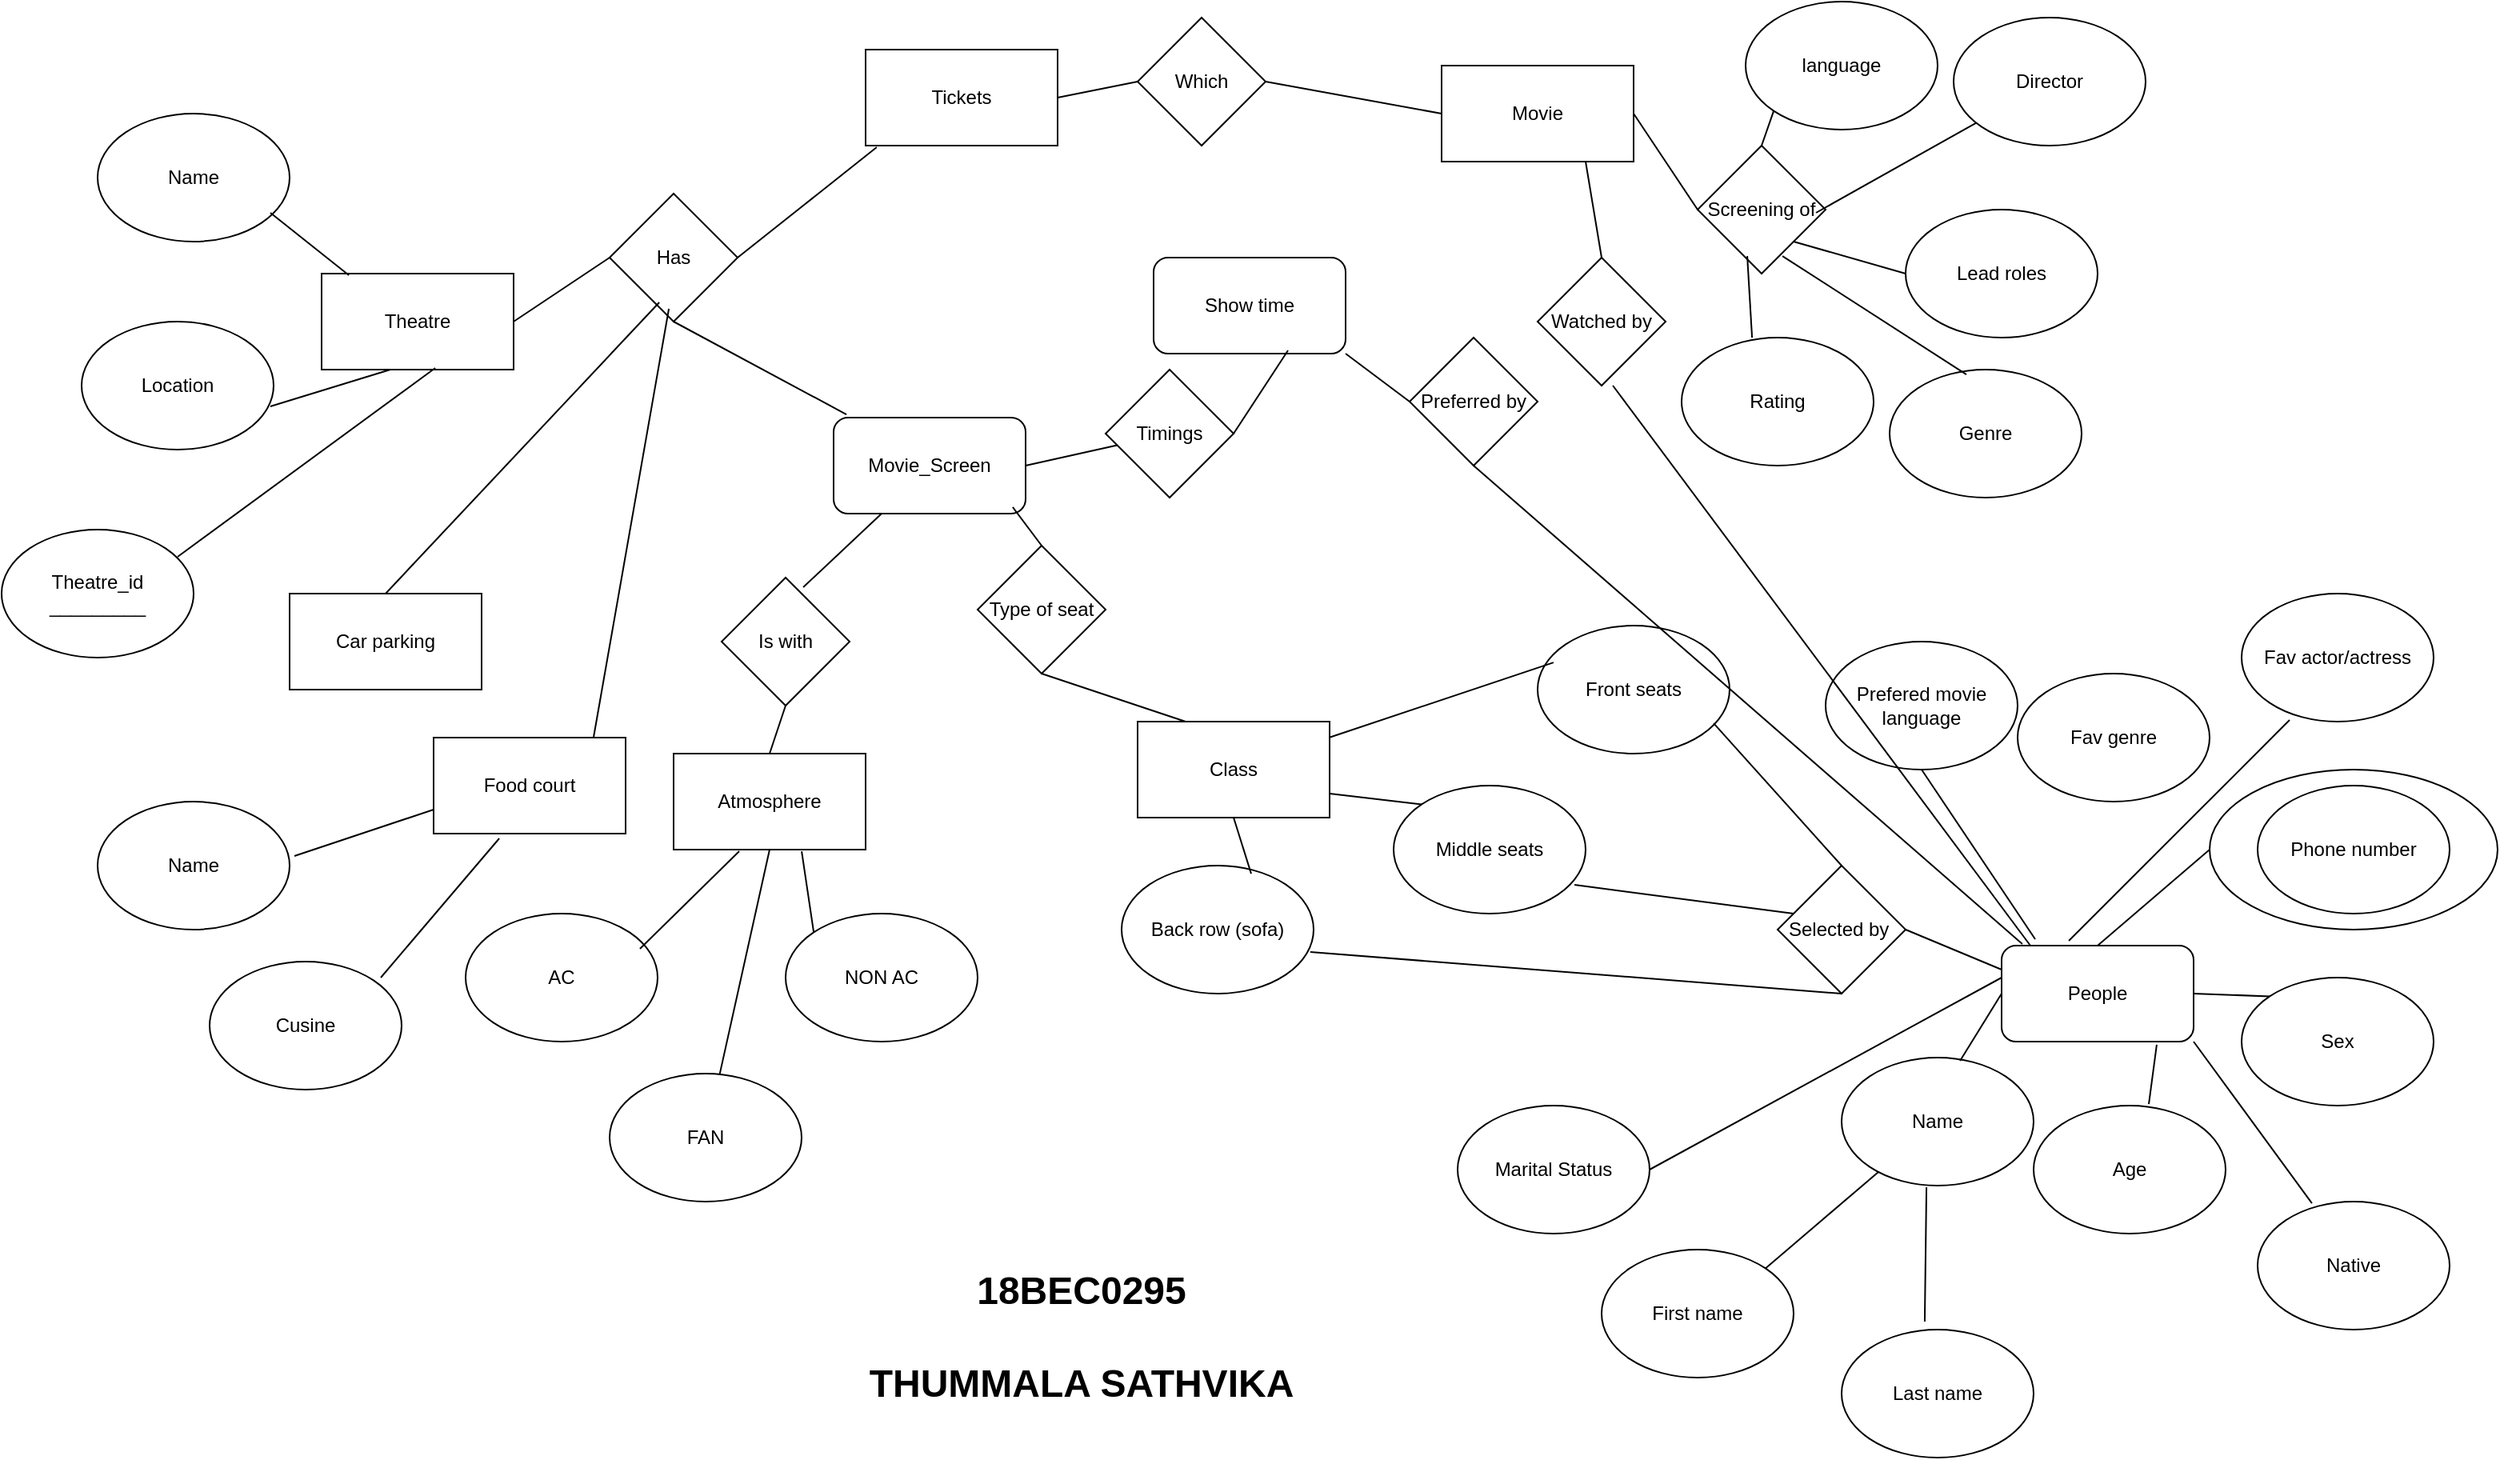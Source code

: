 <mxfile version="14.4.3" type="github">
  <diagram id="aqvIpeSfmf4C2DmQuBRr" name="Page-1">
    <mxGraphModel dx="1736" dy="900" grid="1" gridSize="10" guides="1" tooltips="1" connect="1" arrows="1" fold="1" page="1" pageScale="1" pageWidth="827" pageHeight="1169" math="0" shadow="0">
      <root>
        <mxCell id="0" />
        <mxCell id="1" parent="0" />
        <mxCell id="F4dXuQAAL5yqhPB8CNjt-1" value="Theatre" style="rounded=0;whiteSpace=wrap;html=1;" vertex="1" parent="1">
          <mxGeometry x="350" y="200" width="120" height="60" as="geometry" />
        </mxCell>
        <mxCell id="F4dXuQAAL5yqhPB8CNjt-2" value="Name" style="ellipse;whiteSpace=wrap;html=1;" vertex="1" parent="1">
          <mxGeometry x="210" y="100" width="120" height="80" as="geometry" />
        </mxCell>
        <mxCell id="F4dXuQAAL5yqhPB8CNjt-3" value="Location" style="ellipse;whiteSpace=wrap;html=1;" vertex="1" parent="1">
          <mxGeometry x="200" y="230" width="120" height="80" as="geometry" />
        </mxCell>
        <mxCell id="F4dXuQAAL5yqhPB8CNjt-4" value="Theatre_id&lt;br&gt;_________" style="ellipse;whiteSpace=wrap;html=1;" vertex="1" parent="1">
          <mxGeometry x="150" y="360" width="120" height="80" as="geometry" />
        </mxCell>
        <mxCell id="F4dXuQAAL5yqhPB8CNjt-5" value="" style="endArrow=none;html=1;entryX=0.9;entryY=0.775;entryDx=0;entryDy=0;entryPerimeter=0;exitX=0.142;exitY=0.017;exitDx=0;exitDy=0;exitPerimeter=0;" edge="1" parent="1" source="F4dXuQAAL5yqhPB8CNjt-1" target="F4dXuQAAL5yqhPB8CNjt-2">
          <mxGeometry width="50" height="50" relative="1" as="geometry">
            <mxPoint x="390" y="250" as="sourcePoint" />
            <mxPoint x="440" y="200" as="targetPoint" />
          </mxGeometry>
        </mxCell>
        <mxCell id="F4dXuQAAL5yqhPB8CNjt-6" value="" style="endArrow=none;html=1;entryX=0.983;entryY=0.663;entryDx=0;entryDy=0;entryPerimeter=0;exitX=0.358;exitY=1;exitDx=0;exitDy=0;exitPerimeter=0;" edge="1" parent="1" source="F4dXuQAAL5yqhPB8CNjt-1" target="F4dXuQAAL5yqhPB8CNjt-3">
          <mxGeometry width="50" height="50" relative="1" as="geometry">
            <mxPoint x="390" y="250" as="sourcePoint" />
            <mxPoint x="440" y="200" as="targetPoint" />
          </mxGeometry>
        </mxCell>
        <mxCell id="F4dXuQAAL5yqhPB8CNjt-7" value="" style="endArrow=none;html=1;exitX=0.592;exitY=0.983;exitDx=0;exitDy=0;exitPerimeter=0;" edge="1" parent="1" source="F4dXuQAAL5yqhPB8CNjt-1">
          <mxGeometry width="50" height="50" relative="1" as="geometry">
            <mxPoint x="390" y="250" as="sourcePoint" />
            <mxPoint x="260" y="377" as="targetPoint" />
          </mxGeometry>
        </mxCell>
        <mxCell id="F4dXuQAAL5yqhPB8CNjt-8" value="Has" style="rhombus;whiteSpace=wrap;html=1;" vertex="1" parent="1">
          <mxGeometry x="530" y="150" width="80" height="80" as="geometry" />
        </mxCell>
        <mxCell id="F4dXuQAAL5yqhPB8CNjt-9" value="Tickets" style="rounded=0;whiteSpace=wrap;html=1;" vertex="1" parent="1">
          <mxGeometry x="690" y="60" width="120" height="60" as="geometry" />
        </mxCell>
        <mxCell id="F4dXuQAAL5yqhPB8CNjt-10" value="Movie_Screen" style="rounded=1;whiteSpace=wrap;html=1;" vertex="1" parent="1">
          <mxGeometry x="670" y="290" width="120" height="60" as="geometry" />
        </mxCell>
        <mxCell id="F4dXuQAAL5yqhPB8CNjt-11" value="" style="endArrow=none;html=1;entryX=0;entryY=0.5;entryDx=0;entryDy=0;exitX=1;exitY=0.5;exitDx=0;exitDy=0;" edge="1" parent="1" source="F4dXuQAAL5yqhPB8CNjt-1" target="F4dXuQAAL5yqhPB8CNjt-8">
          <mxGeometry width="50" height="50" relative="1" as="geometry">
            <mxPoint x="390" y="250" as="sourcePoint" />
            <mxPoint x="440" y="200" as="targetPoint" />
          </mxGeometry>
        </mxCell>
        <mxCell id="F4dXuQAAL5yqhPB8CNjt-12" value="" style="endArrow=none;html=1;entryX=0.058;entryY=1.017;entryDx=0;entryDy=0;entryPerimeter=0;exitX=1;exitY=0.5;exitDx=0;exitDy=0;" edge="1" parent="1" source="F4dXuQAAL5yqhPB8CNjt-8" target="F4dXuQAAL5yqhPB8CNjt-9">
          <mxGeometry width="50" height="50" relative="1" as="geometry">
            <mxPoint x="620" y="180" as="sourcePoint" />
            <mxPoint x="440" y="200" as="targetPoint" />
          </mxGeometry>
        </mxCell>
        <mxCell id="F4dXuQAAL5yqhPB8CNjt-13" value="" style="endArrow=none;html=1;entryX=0.5;entryY=1;entryDx=0;entryDy=0;exitX=0.067;exitY=-0.033;exitDx=0;exitDy=0;exitPerimeter=0;" edge="1" parent="1" source="F4dXuQAAL5yqhPB8CNjt-10" target="F4dXuQAAL5yqhPB8CNjt-8">
          <mxGeometry width="50" height="50" relative="1" as="geometry">
            <mxPoint x="390" y="250" as="sourcePoint" />
            <mxPoint x="440" y="200" as="targetPoint" />
          </mxGeometry>
        </mxCell>
        <mxCell id="F4dXuQAAL5yqhPB8CNjt-14" value="Type of seat" style="rhombus;whiteSpace=wrap;html=1;" vertex="1" parent="1">
          <mxGeometry x="760" y="370" width="80" height="80" as="geometry" />
        </mxCell>
        <mxCell id="F4dXuQAAL5yqhPB8CNjt-16" value="Class" style="rounded=0;whiteSpace=wrap;html=1;" vertex="1" parent="1">
          <mxGeometry x="860" y="480" width="120" height="60" as="geometry" />
        </mxCell>
        <mxCell id="F4dXuQAAL5yqhPB8CNjt-17" value="Is with" style="rhombus;whiteSpace=wrap;html=1;" vertex="1" parent="1">
          <mxGeometry x="600" y="390" width="80" height="80" as="geometry" />
        </mxCell>
        <mxCell id="F4dXuQAAL5yqhPB8CNjt-18" value="" style="endArrow=none;html=1;entryX=0.25;entryY=1;entryDx=0;entryDy=0;exitX=0.638;exitY=0.075;exitDx=0;exitDy=0;exitPerimeter=0;" edge="1" parent="1" source="F4dXuQAAL5yqhPB8CNjt-17" target="F4dXuQAAL5yqhPB8CNjt-10">
          <mxGeometry width="50" height="50" relative="1" as="geometry">
            <mxPoint x="650" y="390" as="sourcePoint" />
            <mxPoint x="620" y="380" as="targetPoint" />
          </mxGeometry>
        </mxCell>
        <mxCell id="F4dXuQAAL5yqhPB8CNjt-19" value="Atmosphere" style="rounded=0;whiteSpace=wrap;html=1;" vertex="1" parent="1">
          <mxGeometry x="570" y="500" width="120" height="60" as="geometry" />
        </mxCell>
        <mxCell id="F4dXuQAAL5yqhPB8CNjt-20" value="" style="endArrow=none;html=1;entryX=0.5;entryY=1;entryDx=0;entryDy=0;exitX=0.5;exitY=0;exitDx=0;exitDy=0;" edge="1" parent="1" source="F4dXuQAAL5yqhPB8CNjt-19" target="F4dXuQAAL5yqhPB8CNjt-17">
          <mxGeometry width="50" height="50" relative="1" as="geometry">
            <mxPoint x="570" y="430" as="sourcePoint" />
            <mxPoint x="620" y="380" as="targetPoint" />
          </mxGeometry>
        </mxCell>
        <mxCell id="F4dXuQAAL5yqhPB8CNjt-21" value="AC" style="ellipse;whiteSpace=wrap;html=1;" vertex="1" parent="1">
          <mxGeometry x="440" y="600" width="120" height="80" as="geometry" />
        </mxCell>
        <mxCell id="F4dXuQAAL5yqhPB8CNjt-22" value="NON AC" style="ellipse;whiteSpace=wrap;html=1;" vertex="1" parent="1">
          <mxGeometry x="640" y="600" width="120" height="80" as="geometry" />
        </mxCell>
        <mxCell id="F4dXuQAAL5yqhPB8CNjt-24" value="FAN" style="ellipse;whiteSpace=wrap;html=1;" vertex="1" parent="1">
          <mxGeometry x="530" y="700" width="120" height="80" as="geometry" />
        </mxCell>
        <mxCell id="F4dXuQAAL5yqhPB8CNjt-25" value="" style="endArrow=none;html=1;entryX=0.342;entryY=1.017;entryDx=0;entryDy=0;entryPerimeter=0;exitX=0.908;exitY=0.275;exitDx=0;exitDy=0;exitPerimeter=0;" edge="1" parent="1" source="F4dXuQAAL5yqhPB8CNjt-21" target="F4dXuQAAL5yqhPB8CNjt-19">
          <mxGeometry width="50" height="50" relative="1" as="geometry">
            <mxPoint x="560" y="620" as="sourcePoint" />
            <mxPoint x="620" y="570" as="targetPoint" />
          </mxGeometry>
        </mxCell>
        <mxCell id="F4dXuQAAL5yqhPB8CNjt-26" value="" style="endArrow=none;html=1;entryX=0.667;entryY=1.017;entryDx=0;entryDy=0;entryPerimeter=0;exitX=0;exitY=0;exitDx=0;exitDy=0;" edge="1" parent="1" source="F4dXuQAAL5yqhPB8CNjt-22" target="F4dXuQAAL5yqhPB8CNjt-19">
          <mxGeometry width="50" height="50" relative="1" as="geometry">
            <mxPoint x="570" y="620" as="sourcePoint" />
            <mxPoint x="620" y="570" as="targetPoint" />
          </mxGeometry>
        </mxCell>
        <mxCell id="F4dXuQAAL5yqhPB8CNjt-27" value="" style="endArrow=none;html=1;entryX=0.5;entryY=1;entryDx=0;entryDy=0;" edge="1" parent="1" source="F4dXuQAAL5yqhPB8CNjt-24" target="F4dXuQAAL5yqhPB8CNjt-19">
          <mxGeometry width="50" height="50" relative="1" as="geometry">
            <mxPoint x="570" y="620" as="sourcePoint" />
            <mxPoint x="620" y="570" as="targetPoint" />
          </mxGeometry>
        </mxCell>
        <mxCell id="F4dXuQAAL5yqhPB8CNjt-28" value="" style="endArrow=none;html=1;entryX=0.5;entryY=1;entryDx=0;entryDy=0;exitX=0.25;exitY=0;exitDx=0;exitDy=0;" edge="1" parent="1" source="F4dXuQAAL5yqhPB8CNjt-16" target="F4dXuQAAL5yqhPB8CNjt-14">
          <mxGeometry width="50" height="50" relative="1" as="geometry">
            <mxPoint x="570" y="460" as="sourcePoint" />
            <mxPoint x="620" y="410" as="targetPoint" />
          </mxGeometry>
        </mxCell>
        <mxCell id="F4dXuQAAL5yqhPB8CNjt-29" value="" style="endArrow=none;html=1;entryX=0.933;entryY=0.933;entryDx=0;entryDy=0;entryPerimeter=0;exitX=0.5;exitY=0;exitDx=0;exitDy=0;" edge="1" parent="1" source="F4dXuQAAL5yqhPB8CNjt-14" target="F4dXuQAAL5yqhPB8CNjt-10">
          <mxGeometry width="50" height="50" relative="1" as="geometry">
            <mxPoint x="570" y="460" as="sourcePoint" />
            <mxPoint x="620" y="410" as="targetPoint" />
          </mxGeometry>
        </mxCell>
        <mxCell id="F4dXuQAAL5yqhPB8CNjt-30" value="Back row (sofa)" style="ellipse;whiteSpace=wrap;html=1;" vertex="1" parent="1">
          <mxGeometry x="850" y="570" width="120" height="80" as="geometry" />
        </mxCell>
        <mxCell id="F4dXuQAAL5yqhPB8CNjt-31" value="Middle seats" style="ellipse;whiteSpace=wrap;html=1;" vertex="1" parent="1">
          <mxGeometry x="1020" y="520" width="120" height="80" as="geometry" />
        </mxCell>
        <mxCell id="F4dXuQAAL5yqhPB8CNjt-32" value="Front seats" style="ellipse;whiteSpace=wrap;html=1;" vertex="1" parent="1">
          <mxGeometry x="1110" y="420" width="120" height="80" as="geometry" />
        </mxCell>
        <mxCell id="F4dXuQAAL5yqhPB8CNjt-33" value="" style="endArrow=none;html=1;entryX=0.083;entryY=0.288;entryDx=0;entryDy=0;entryPerimeter=0;" edge="1" parent="1" source="F4dXuQAAL5yqhPB8CNjt-16" target="F4dXuQAAL5yqhPB8CNjt-32">
          <mxGeometry width="50" height="50" relative="1" as="geometry">
            <mxPoint x="1020" y="460" as="sourcePoint" />
            <mxPoint x="1070" y="410" as="targetPoint" />
          </mxGeometry>
        </mxCell>
        <mxCell id="F4dXuQAAL5yqhPB8CNjt-34" value="" style="endArrow=none;html=1;entryX=0;entryY=0;entryDx=0;entryDy=0;exitX=1;exitY=0.75;exitDx=0;exitDy=0;" edge="1" parent="1" source="F4dXuQAAL5yqhPB8CNjt-16" target="F4dXuQAAL5yqhPB8CNjt-31">
          <mxGeometry width="50" height="50" relative="1" as="geometry">
            <mxPoint x="1020" y="460" as="sourcePoint" />
            <mxPoint x="1070" y="410" as="targetPoint" />
          </mxGeometry>
        </mxCell>
        <mxCell id="F4dXuQAAL5yqhPB8CNjt-35" value="" style="endArrow=none;html=1;exitX=0.5;exitY=1;exitDx=0;exitDy=0;entryX=0.675;entryY=0.063;entryDx=0;entryDy=0;entryPerimeter=0;" edge="1" parent="1" source="F4dXuQAAL5yqhPB8CNjt-16" target="F4dXuQAAL5yqhPB8CNjt-30">
          <mxGeometry width="50" height="50" relative="1" as="geometry">
            <mxPoint x="1020" y="460" as="sourcePoint" />
            <mxPoint x="1070" y="410" as="targetPoint" />
          </mxGeometry>
        </mxCell>
        <mxCell id="F4dXuQAAL5yqhPB8CNjt-36" value="Selected by&amp;nbsp;" style="rhombus;whiteSpace=wrap;html=1;" vertex="1" parent="1">
          <mxGeometry x="1260" y="570" width="80" height="80" as="geometry" />
        </mxCell>
        <mxCell id="F4dXuQAAL5yqhPB8CNjt-37" value="" style="endArrow=none;html=1;entryX=0.5;entryY=1;entryDx=0;entryDy=0;exitX=0.983;exitY=0.675;exitDx=0;exitDy=0;exitPerimeter=0;" edge="1" parent="1" source="F4dXuQAAL5yqhPB8CNjt-30" target="F4dXuQAAL5yqhPB8CNjt-36">
          <mxGeometry width="50" height="50" relative="1" as="geometry">
            <mxPoint x="1020" y="600" as="sourcePoint" />
            <mxPoint x="1070" y="550" as="targetPoint" />
          </mxGeometry>
        </mxCell>
        <mxCell id="F4dXuQAAL5yqhPB8CNjt-38" value="" style="endArrow=none;html=1;exitX=0.942;exitY=0.775;exitDx=0;exitDy=0;exitPerimeter=0;" edge="1" parent="1" source="F4dXuQAAL5yqhPB8CNjt-31">
          <mxGeometry width="50" height="50" relative="1" as="geometry">
            <mxPoint x="1020" y="600" as="sourcePoint" />
            <mxPoint x="1270" y="600" as="targetPoint" />
          </mxGeometry>
        </mxCell>
        <mxCell id="F4dXuQAAL5yqhPB8CNjt-39" value="" style="endArrow=none;html=1;entryX=0.5;entryY=0;entryDx=0;entryDy=0;exitX=0.917;exitY=0.763;exitDx=0;exitDy=0;exitPerimeter=0;" edge="1" parent="1" source="F4dXuQAAL5yqhPB8CNjt-32" target="F4dXuQAAL5yqhPB8CNjt-36">
          <mxGeometry width="50" height="50" relative="1" as="geometry">
            <mxPoint x="1020" y="600" as="sourcePoint" />
            <mxPoint x="1070" y="550" as="targetPoint" />
          </mxGeometry>
        </mxCell>
        <mxCell id="F4dXuQAAL5yqhPB8CNjt-40" value="People" style="rounded=1;whiteSpace=wrap;html=1;" vertex="1" parent="1">
          <mxGeometry x="1400" y="620" width="120" height="60" as="geometry" />
        </mxCell>
        <mxCell id="F4dXuQAAL5yqhPB8CNjt-41" value="" style="endArrow=none;html=1;entryX=0;entryY=0.25;entryDx=0;entryDy=0;exitX=1;exitY=0.5;exitDx=0;exitDy=0;" edge="1" parent="1" source="F4dXuQAAL5yqhPB8CNjt-36" target="F4dXuQAAL5yqhPB8CNjt-40">
          <mxGeometry width="50" height="50" relative="1" as="geometry">
            <mxPoint x="1020" y="600" as="sourcePoint" />
            <mxPoint x="1070" y="550" as="targetPoint" />
          </mxGeometry>
        </mxCell>
        <mxCell id="F4dXuQAAL5yqhPB8CNjt-42" value="Age" style="ellipse;whiteSpace=wrap;html=1;" vertex="1" parent="1">
          <mxGeometry x="1420" y="720" width="120" height="80" as="geometry" />
        </mxCell>
        <mxCell id="F4dXuQAAL5yqhPB8CNjt-43" value="Sex" style="ellipse;whiteSpace=wrap;html=1;" vertex="1" parent="1">
          <mxGeometry x="1550" y="640" width="120" height="80" as="geometry" />
        </mxCell>
        <mxCell id="F4dXuQAAL5yqhPB8CNjt-46" value="Name" style="ellipse;whiteSpace=wrap;html=1;" vertex="1" parent="1">
          <mxGeometry x="1300" y="690" width="120" height="80" as="geometry" />
        </mxCell>
        <mxCell id="F4dXuQAAL5yqhPB8CNjt-47" value="" style="ellipse;whiteSpace=wrap;html=1;" vertex="1" parent="1">
          <mxGeometry x="1530" y="510" width="180" height="100" as="geometry" />
        </mxCell>
        <mxCell id="F4dXuQAAL5yqhPB8CNjt-49" value="Phone number" style="ellipse;whiteSpace=wrap;html=1;" vertex="1" parent="1">
          <mxGeometry x="1560" y="520" width="120" height="80" as="geometry" />
        </mxCell>
        <mxCell id="F4dXuQAAL5yqhPB8CNjt-50" value="" style="endArrow=none;html=1;entryX=0;entryY=0.5;entryDx=0;entryDy=0;exitX=0.5;exitY=0;exitDx=0;exitDy=0;" edge="1" parent="1" source="F4dXuQAAL5yqhPB8CNjt-40" target="F4dXuQAAL5yqhPB8CNjt-47">
          <mxGeometry width="50" height="50" relative="1" as="geometry">
            <mxPoint x="1260" y="580" as="sourcePoint" />
            <mxPoint x="1310" y="530" as="targetPoint" />
          </mxGeometry>
        </mxCell>
        <mxCell id="F4dXuQAAL5yqhPB8CNjt-51" value="" style="endArrow=none;html=1;entryX=0;entryY=0;entryDx=0;entryDy=0;exitX=1;exitY=0.5;exitDx=0;exitDy=0;" edge="1" parent="1" source="F4dXuQAAL5yqhPB8CNjt-40" target="F4dXuQAAL5yqhPB8CNjt-43">
          <mxGeometry width="50" height="50" relative="1" as="geometry">
            <mxPoint x="1260" y="580" as="sourcePoint" />
            <mxPoint x="1310" y="530" as="targetPoint" />
          </mxGeometry>
        </mxCell>
        <mxCell id="F4dXuQAAL5yqhPB8CNjt-52" value="" style="endArrow=none;html=1;entryX=0.808;entryY=1.033;entryDx=0;entryDy=0;entryPerimeter=0;exitX=0.6;exitY=-0.012;exitDx=0;exitDy=0;exitPerimeter=0;" edge="1" parent="1" source="F4dXuQAAL5yqhPB8CNjt-42" target="F4dXuQAAL5yqhPB8CNjt-40">
          <mxGeometry width="50" height="50" relative="1" as="geometry">
            <mxPoint x="1260" y="580" as="sourcePoint" />
            <mxPoint x="1310" y="530" as="targetPoint" />
          </mxGeometry>
        </mxCell>
        <mxCell id="F4dXuQAAL5yqhPB8CNjt-53" value="" style="endArrow=none;html=1;entryX=0;entryY=0.5;entryDx=0;entryDy=0;exitX=0.617;exitY=0.025;exitDx=0;exitDy=0;exitPerimeter=0;" edge="1" parent="1" source="F4dXuQAAL5yqhPB8CNjt-46" target="F4dXuQAAL5yqhPB8CNjt-40">
          <mxGeometry width="50" height="50" relative="1" as="geometry">
            <mxPoint x="1260" y="580" as="sourcePoint" />
            <mxPoint x="1310" y="530" as="targetPoint" />
          </mxGeometry>
        </mxCell>
        <mxCell id="F4dXuQAAL5yqhPB8CNjt-54" value="First name" style="ellipse;whiteSpace=wrap;html=1;" vertex="1" parent="1">
          <mxGeometry x="1150" y="810" width="120" height="80" as="geometry" />
        </mxCell>
        <mxCell id="F4dXuQAAL5yqhPB8CNjt-55" value="Last name" style="ellipse;whiteSpace=wrap;html=1;" vertex="1" parent="1">
          <mxGeometry x="1300" y="860" width="120" height="80" as="geometry" />
        </mxCell>
        <mxCell id="F4dXuQAAL5yqhPB8CNjt-56" value="" style="endArrow=none;html=1;exitX=1;exitY=0;exitDx=0;exitDy=0;" edge="1" parent="1" source="F4dXuQAAL5yqhPB8CNjt-54" target="F4dXuQAAL5yqhPB8CNjt-46">
          <mxGeometry width="50" height="50" relative="1" as="geometry">
            <mxPoint x="1260" y="860" as="sourcePoint" />
            <mxPoint x="1310" y="810" as="targetPoint" />
          </mxGeometry>
        </mxCell>
        <mxCell id="F4dXuQAAL5yqhPB8CNjt-57" value="" style="endArrow=none;html=1;entryX=0.442;entryY=1.013;entryDx=0;entryDy=0;entryPerimeter=0;exitX=0.433;exitY=-0.062;exitDx=0;exitDy=0;exitPerimeter=0;" edge="1" parent="1" source="F4dXuQAAL5yqhPB8CNjt-55" target="F4dXuQAAL5yqhPB8CNjt-46">
          <mxGeometry width="50" height="50" relative="1" as="geometry">
            <mxPoint x="1260" y="860" as="sourcePoint" />
            <mxPoint x="1310" y="810" as="targetPoint" />
          </mxGeometry>
        </mxCell>
        <mxCell id="F4dXuQAAL5yqhPB8CNjt-58" value="Native" style="ellipse;whiteSpace=wrap;html=1;" vertex="1" parent="1">
          <mxGeometry x="1560" y="780" width="120" height="80" as="geometry" />
        </mxCell>
        <mxCell id="F4dXuQAAL5yqhPB8CNjt-59" value="" style="endArrow=none;html=1;entryX=1;entryY=1;entryDx=0;entryDy=0;exitX=0.283;exitY=0.013;exitDx=0;exitDy=0;exitPerimeter=0;" edge="1" parent="1" source="F4dXuQAAL5yqhPB8CNjt-58" target="F4dXuQAAL5yqhPB8CNjt-40">
          <mxGeometry width="50" height="50" relative="1" as="geometry">
            <mxPoint x="1260" y="760" as="sourcePoint" />
            <mxPoint x="1310" y="710" as="targetPoint" />
          </mxGeometry>
        </mxCell>
        <mxCell id="F4dXuQAAL5yqhPB8CNjt-60" value="Marital Status" style="ellipse;whiteSpace=wrap;html=1;" vertex="1" parent="1">
          <mxGeometry x="1060" y="720" width="120" height="80" as="geometry" />
        </mxCell>
        <mxCell id="F4dXuQAAL5yqhPB8CNjt-61" value="Fav genre" style="ellipse;whiteSpace=wrap;html=1;" vertex="1" parent="1">
          <mxGeometry x="1410" y="450" width="120" height="80" as="geometry" />
        </mxCell>
        <mxCell id="F4dXuQAAL5yqhPB8CNjt-62" value="Fav actor/actress" style="ellipse;whiteSpace=wrap;html=1;" vertex="1" parent="1">
          <mxGeometry x="1550" y="400" width="120" height="80" as="geometry" />
        </mxCell>
        <mxCell id="F4dXuQAAL5yqhPB8CNjt-63" value="Prefered movie language" style="ellipse;whiteSpace=wrap;html=1;" vertex="1" parent="1">
          <mxGeometry x="1290" y="430" width="120" height="80" as="geometry" />
        </mxCell>
        <mxCell id="F4dXuQAAL5yqhPB8CNjt-64" value="" style="endArrow=none;html=1;entryX=0.5;entryY=1;entryDx=0;entryDy=0;exitX=0.175;exitY=-0.067;exitDx=0;exitDy=0;exitPerimeter=0;" edge="1" parent="1" source="F4dXuQAAL5yqhPB8CNjt-40" target="F4dXuQAAL5yqhPB8CNjt-63">
          <mxGeometry width="50" height="50" relative="1" as="geometry">
            <mxPoint x="1260" y="590" as="sourcePoint" />
            <mxPoint x="1310" y="540" as="targetPoint" />
          </mxGeometry>
        </mxCell>
        <mxCell id="F4dXuQAAL5yqhPB8CNjt-65" value="" style="endArrow=none;html=1;entryX=0.25;entryY=0.988;entryDx=0;entryDy=0;entryPerimeter=0;exitX=0.35;exitY=-0.05;exitDx=0;exitDy=0;exitPerimeter=0;" edge="1" parent="1" source="F4dXuQAAL5yqhPB8CNjt-40" target="F4dXuQAAL5yqhPB8CNjt-62">
          <mxGeometry width="50" height="50" relative="1" as="geometry">
            <mxPoint x="1260" y="590" as="sourcePoint" />
            <mxPoint x="1310" y="540" as="targetPoint" />
          </mxGeometry>
        </mxCell>
        <mxCell id="F4dXuQAAL5yqhPB8CNjt-66" value="" style="endArrow=none;html=1;exitX=1;exitY=0.5;exitDx=0;exitDy=0;" edge="1" parent="1" source="F4dXuQAAL5yqhPB8CNjt-60">
          <mxGeometry width="50" height="50" relative="1" as="geometry">
            <mxPoint x="1260" y="590" as="sourcePoint" />
            <mxPoint x="1400" y="640" as="targetPoint" />
          </mxGeometry>
        </mxCell>
        <mxCell id="F4dXuQAAL5yqhPB8CNjt-67" value="Show time" style="rounded=1;whiteSpace=wrap;html=1;" vertex="1" parent="1">
          <mxGeometry x="870" y="190" width="120" height="60" as="geometry" />
        </mxCell>
        <mxCell id="F4dXuQAAL5yqhPB8CNjt-68" value="" style="endArrow=none;html=1;exitX=1;exitY=0.5;exitDx=0;exitDy=0;" edge="1" parent="1" source="F4dXuQAAL5yqhPB8CNjt-10" target="F4dXuQAAL5yqhPB8CNjt-69">
          <mxGeometry width="50" height="50" relative="1" as="geometry">
            <mxPoint x="670" y="290" as="sourcePoint" />
            <mxPoint x="760" y="240" as="targetPoint" />
          </mxGeometry>
        </mxCell>
        <mxCell id="F4dXuQAAL5yqhPB8CNjt-69" value="Timings" style="rhombus;whiteSpace=wrap;html=1;" vertex="1" parent="1">
          <mxGeometry x="840" y="260" width="80" height="80" as="geometry" />
        </mxCell>
        <mxCell id="F4dXuQAAL5yqhPB8CNjt-70" value="" style="endArrow=none;html=1;entryX=0.7;entryY=0.967;entryDx=0;entryDy=0;entryPerimeter=0;exitX=1;exitY=0.5;exitDx=0;exitDy=0;" edge="1" parent="1" source="F4dXuQAAL5yqhPB8CNjt-69" target="F4dXuQAAL5yqhPB8CNjt-67">
          <mxGeometry width="50" height="50" relative="1" as="geometry">
            <mxPoint x="670" y="290" as="sourcePoint" />
            <mxPoint x="720" y="240" as="targetPoint" />
          </mxGeometry>
        </mxCell>
        <mxCell id="F4dXuQAAL5yqhPB8CNjt-71" value="Preferred by" style="rhombus;whiteSpace=wrap;html=1;" vertex="1" parent="1">
          <mxGeometry x="1030" y="240" width="80" height="80" as="geometry" />
        </mxCell>
        <mxCell id="F4dXuQAAL5yqhPB8CNjt-72" value="" style="endArrow=none;html=1;entryX=0;entryY=0.5;entryDx=0;entryDy=0;exitX=1;exitY=1;exitDx=0;exitDy=0;" edge="1" parent="1" source="F4dXuQAAL5yqhPB8CNjt-67" target="F4dXuQAAL5yqhPB8CNjt-71">
          <mxGeometry width="50" height="50" relative="1" as="geometry">
            <mxPoint x="670" y="290" as="sourcePoint" />
            <mxPoint x="1000" y="280" as="targetPoint" />
          </mxGeometry>
        </mxCell>
        <mxCell id="F4dXuQAAL5yqhPB8CNjt-73" value="" style="endArrow=none;html=1;entryX=0.5;entryY=1;entryDx=0;entryDy=0;exitX=0.108;exitY=-0.017;exitDx=0;exitDy=0;exitPerimeter=0;" edge="1" parent="1" source="F4dXuQAAL5yqhPB8CNjt-40" target="F4dXuQAAL5yqhPB8CNjt-71">
          <mxGeometry width="50" height="50" relative="1" as="geometry">
            <mxPoint x="670" y="290" as="sourcePoint" />
            <mxPoint x="720" y="240" as="targetPoint" />
          </mxGeometry>
        </mxCell>
        <mxCell id="F4dXuQAAL5yqhPB8CNjt-74" value="Which" style="rhombus;whiteSpace=wrap;html=1;" vertex="1" parent="1">
          <mxGeometry x="860" y="40" width="80" height="80" as="geometry" />
        </mxCell>
        <mxCell id="F4dXuQAAL5yqhPB8CNjt-75" value="Movie" style="rounded=0;whiteSpace=wrap;html=1;" vertex="1" parent="1">
          <mxGeometry x="1050" y="70" width="120" height="60" as="geometry" />
        </mxCell>
        <mxCell id="F4dXuQAAL5yqhPB8CNjt-76" value="" style="endArrow=none;html=1;entryX=0;entryY=0.5;entryDx=0;entryDy=0;exitX=1;exitY=0.5;exitDx=0;exitDy=0;" edge="1" parent="1" source="F4dXuQAAL5yqhPB8CNjt-9" target="F4dXuQAAL5yqhPB8CNjt-74">
          <mxGeometry width="50" height="50" relative="1" as="geometry">
            <mxPoint x="810" y="160" as="sourcePoint" />
            <mxPoint x="860" y="110" as="targetPoint" />
          </mxGeometry>
        </mxCell>
        <mxCell id="F4dXuQAAL5yqhPB8CNjt-77" value="" style="endArrow=none;html=1;entryX=0;entryY=0.5;entryDx=0;entryDy=0;exitX=1;exitY=0.5;exitDx=0;exitDy=0;" edge="1" parent="1" source="F4dXuQAAL5yqhPB8CNjt-74" target="F4dXuQAAL5yqhPB8CNjt-75">
          <mxGeometry width="50" height="50" relative="1" as="geometry">
            <mxPoint x="810" y="160" as="sourcePoint" />
            <mxPoint x="860" y="110" as="targetPoint" />
          </mxGeometry>
        </mxCell>
        <mxCell id="F4dXuQAAL5yqhPB8CNjt-78" value="Screening of" style="rhombus;whiteSpace=wrap;html=1;" vertex="1" parent="1">
          <mxGeometry x="1210" y="120" width="80" height="80" as="geometry" />
        </mxCell>
        <mxCell id="F4dXuQAAL5yqhPB8CNjt-80" value="" style="endArrow=none;html=1;entryX=0;entryY=0.5;entryDx=0;entryDy=0;exitX=1;exitY=0.5;exitDx=0;exitDy=0;" edge="1" parent="1" source="F4dXuQAAL5yqhPB8CNjt-75" target="F4dXuQAAL5yqhPB8CNjt-78">
          <mxGeometry width="50" height="50" relative="1" as="geometry">
            <mxPoint x="1140" y="150" as="sourcePoint" />
            <mxPoint x="1190" y="100" as="targetPoint" />
          </mxGeometry>
        </mxCell>
        <mxCell id="F4dXuQAAL5yqhPB8CNjt-82" value="Director" style="ellipse;whiteSpace=wrap;html=1;" vertex="1" parent="1">
          <mxGeometry x="1370" y="40" width="120" height="80" as="geometry" />
        </mxCell>
        <mxCell id="F4dXuQAAL5yqhPB8CNjt-83" value="Lead roles" style="ellipse;whiteSpace=wrap;html=1;" vertex="1" parent="1">
          <mxGeometry x="1340" y="160" width="120" height="80" as="geometry" />
        </mxCell>
        <mxCell id="F4dXuQAAL5yqhPB8CNjt-84" value="Genre" style="ellipse;whiteSpace=wrap;html=1;" vertex="1" parent="1">
          <mxGeometry x="1330" y="260" width="120" height="80" as="geometry" />
        </mxCell>
        <mxCell id="F4dXuQAAL5yqhPB8CNjt-85" value="language" style="ellipse;whiteSpace=wrap;html=1;" vertex="1" parent="1">
          <mxGeometry x="1240" y="30" width="120" height="80" as="geometry" />
        </mxCell>
        <mxCell id="F4dXuQAAL5yqhPB8CNjt-87" value="Rating" style="ellipse;whiteSpace=wrap;html=1;" vertex="1" parent="1">
          <mxGeometry x="1200" y="240" width="120" height="80" as="geometry" />
        </mxCell>
        <mxCell id="F4dXuQAAL5yqhPB8CNjt-88" value="" style="endArrow=none;html=1;entryX=0.5;entryY=0;entryDx=0;entryDy=0;exitX=0;exitY=1;exitDx=0;exitDy=0;" edge="1" parent="1" source="F4dXuQAAL5yqhPB8CNjt-85" target="F4dXuQAAL5yqhPB8CNjt-78">
          <mxGeometry width="50" height="50" relative="1" as="geometry">
            <mxPoint x="1140" y="150" as="sourcePoint" />
            <mxPoint x="1190" y="100" as="targetPoint" />
          </mxGeometry>
        </mxCell>
        <mxCell id="F4dXuQAAL5yqhPB8CNjt-89" value="" style="endArrow=none;html=1;exitX=0.925;exitY=0.525;exitDx=0;exitDy=0;exitPerimeter=0;" edge="1" parent="1" source="F4dXuQAAL5yqhPB8CNjt-78" target="F4dXuQAAL5yqhPB8CNjt-82">
          <mxGeometry width="50" height="50" relative="1" as="geometry">
            <mxPoint x="1140" y="150" as="sourcePoint" />
            <mxPoint x="1190" y="100" as="targetPoint" />
          </mxGeometry>
        </mxCell>
        <mxCell id="F4dXuQAAL5yqhPB8CNjt-90" value="" style="endArrow=none;html=1;entryX=0;entryY=0.5;entryDx=0;entryDy=0;" edge="1" parent="1" target="F4dXuQAAL5yqhPB8CNjt-83">
          <mxGeometry width="50" height="50" relative="1" as="geometry">
            <mxPoint x="1270" y="180" as="sourcePoint" />
            <mxPoint x="1190" y="100" as="targetPoint" />
          </mxGeometry>
        </mxCell>
        <mxCell id="F4dXuQAAL5yqhPB8CNjt-91" value="" style="endArrow=none;html=1;entryX=0.388;entryY=0.863;entryDx=0;entryDy=0;entryPerimeter=0;exitX=0.367;exitY=0;exitDx=0;exitDy=0;exitPerimeter=0;" edge="1" parent="1" source="F4dXuQAAL5yqhPB8CNjt-87" target="F4dXuQAAL5yqhPB8CNjt-78">
          <mxGeometry width="50" height="50" relative="1" as="geometry">
            <mxPoint x="1140" y="150" as="sourcePoint" />
            <mxPoint x="1190" y="100" as="targetPoint" />
          </mxGeometry>
        </mxCell>
        <mxCell id="F4dXuQAAL5yqhPB8CNjt-92" value="" style="endArrow=none;html=1;entryX=0.663;entryY=0.863;entryDx=0;entryDy=0;entryPerimeter=0;exitX=0.4;exitY=0.038;exitDx=0;exitDy=0;exitPerimeter=0;" edge="1" parent="1" source="F4dXuQAAL5yqhPB8CNjt-84" target="F4dXuQAAL5yqhPB8CNjt-78">
          <mxGeometry width="50" height="50" relative="1" as="geometry">
            <mxPoint x="1140" y="150" as="sourcePoint" />
            <mxPoint x="1190" y="100" as="targetPoint" />
          </mxGeometry>
        </mxCell>
        <mxCell id="F4dXuQAAL5yqhPB8CNjt-94" value="Car parking" style="rounded=0;whiteSpace=wrap;html=1;" vertex="1" parent="1">
          <mxGeometry x="330" y="400" width="120" height="60" as="geometry" />
        </mxCell>
        <mxCell id="F4dXuQAAL5yqhPB8CNjt-95" value="Food court" style="rounded=0;whiteSpace=wrap;html=1;" vertex="1" parent="1">
          <mxGeometry x="420" y="490" width="120" height="60" as="geometry" />
        </mxCell>
        <mxCell id="F4dXuQAAL5yqhPB8CNjt-96" value="" style="endArrow=none;html=1;entryX=0.388;entryY=0.85;entryDx=0;entryDy=0;entryPerimeter=0;exitX=0.5;exitY=0;exitDx=0;exitDy=0;" edge="1" parent="1" source="F4dXuQAAL5yqhPB8CNjt-94" target="F4dXuQAAL5yqhPB8CNjt-8">
          <mxGeometry width="50" height="50" relative="1" as="geometry">
            <mxPoint x="600" y="370" as="sourcePoint" />
            <mxPoint x="650" y="320" as="targetPoint" />
          </mxGeometry>
        </mxCell>
        <mxCell id="F4dXuQAAL5yqhPB8CNjt-97" value="" style="endArrow=none;html=1;exitX=0.833;exitY=0;exitDx=0;exitDy=0;exitPerimeter=0;entryX=0.463;entryY=0.9;entryDx=0;entryDy=0;entryPerimeter=0;" edge="1" parent="1" source="F4dXuQAAL5yqhPB8CNjt-95" target="F4dXuQAAL5yqhPB8CNjt-8">
          <mxGeometry width="50" height="50" relative="1" as="geometry">
            <mxPoint x="600" y="370" as="sourcePoint" />
            <mxPoint x="570" y="230" as="targetPoint" />
          </mxGeometry>
        </mxCell>
        <mxCell id="F4dXuQAAL5yqhPB8CNjt-99" value="Name" style="ellipse;whiteSpace=wrap;html=1;" vertex="1" parent="1">
          <mxGeometry x="210" y="530" width="120" height="80" as="geometry" />
        </mxCell>
        <mxCell id="F4dXuQAAL5yqhPB8CNjt-100" value="Cusine" style="ellipse;whiteSpace=wrap;html=1;" vertex="1" parent="1">
          <mxGeometry x="280" y="630" width="120" height="80" as="geometry" />
        </mxCell>
        <mxCell id="F4dXuQAAL5yqhPB8CNjt-101" value="" style="endArrow=none;html=1;entryX=0.342;entryY=1.05;entryDx=0;entryDy=0;entryPerimeter=0;" edge="1" parent="1" target="F4dXuQAAL5yqhPB8CNjt-95">
          <mxGeometry width="50" height="50" relative="1" as="geometry">
            <mxPoint x="387" y="640" as="sourcePoint" />
            <mxPoint x="490" y="580" as="targetPoint" />
          </mxGeometry>
        </mxCell>
        <mxCell id="F4dXuQAAL5yqhPB8CNjt-102" value="" style="endArrow=none;html=1;entryX=0;entryY=0.75;entryDx=0;entryDy=0;exitX=1.025;exitY=0.425;exitDx=0;exitDy=0;exitPerimeter=0;" edge="1" parent="1" source="F4dXuQAAL5yqhPB8CNjt-99" target="F4dXuQAAL5yqhPB8CNjt-95">
          <mxGeometry width="50" height="50" relative="1" as="geometry">
            <mxPoint x="440" y="630" as="sourcePoint" />
            <mxPoint x="490" y="580" as="targetPoint" />
          </mxGeometry>
        </mxCell>
        <mxCell id="F4dXuQAAL5yqhPB8CNjt-105" value="Watched by" style="rhombus;whiteSpace=wrap;html=1;" vertex="1" parent="1">
          <mxGeometry x="1110" y="190" width="80" height="80" as="geometry" />
        </mxCell>
        <mxCell id="F4dXuQAAL5yqhPB8CNjt-106" value="" style="endArrow=none;html=1;entryX=0.75;entryY=1;entryDx=0;entryDy=0;" edge="1" parent="1" target="F4dXuQAAL5yqhPB8CNjt-75">
          <mxGeometry width="50" height="50" relative="1" as="geometry">
            <mxPoint x="1150" y="190" as="sourcePoint" />
            <mxPoint x="1200" y="300" as="targetPoint" />
          </mxGeometry>
        </mxCell>
        <mxCell id="F4dXuQAAL5yqhPB8CNjt-107" value="" style="endArrow=none;html=1;entryX=0.588;entryY=1;entryDx=0;entryDy=0;entryPerimeter=0;exitX=0.15;exitY=0;exitDx=0;exitDy=0;exitPerimeter=0;" edge="1" parent="1" source="F4dXuQAAL5yqhPB8CNjt-40" target="F4dXuQAAL5yqhPB8CNjt-105">
          <mxGeometry width="50" height="50" relative="1" as="geometry">
            <mxPoint x="1280" y="500" as="sourcePoint" />
            <mxPoint x="1200" y="300" as="targetPoint" />
          </mxGeometry>
        </mxCell>
        <mxCell id="F4dXuQAAL5yqhPB8CNjt-108" value="&lt;font style=&quot;font-size: 24px&quot;&gt;&lt;b&gt;18BEC0295&lt;br&gt;&lt;br&gt;THUMMALA SATHVIKA&lt;/b&gt;&lt;/font&gt;" style="text;html=1;strokeColor=none;fillColor=none;align=center;verticalAlign=middle;whiteSpace=wrap;rounded=0;" vertex="1" parent="1">
          <mxGeometry x="690" y="800" width="270" height="130" as="geometry" />
        </mxCell>
      </root>
    </mxGraphModel>
  </diagram>
</mxfile>
